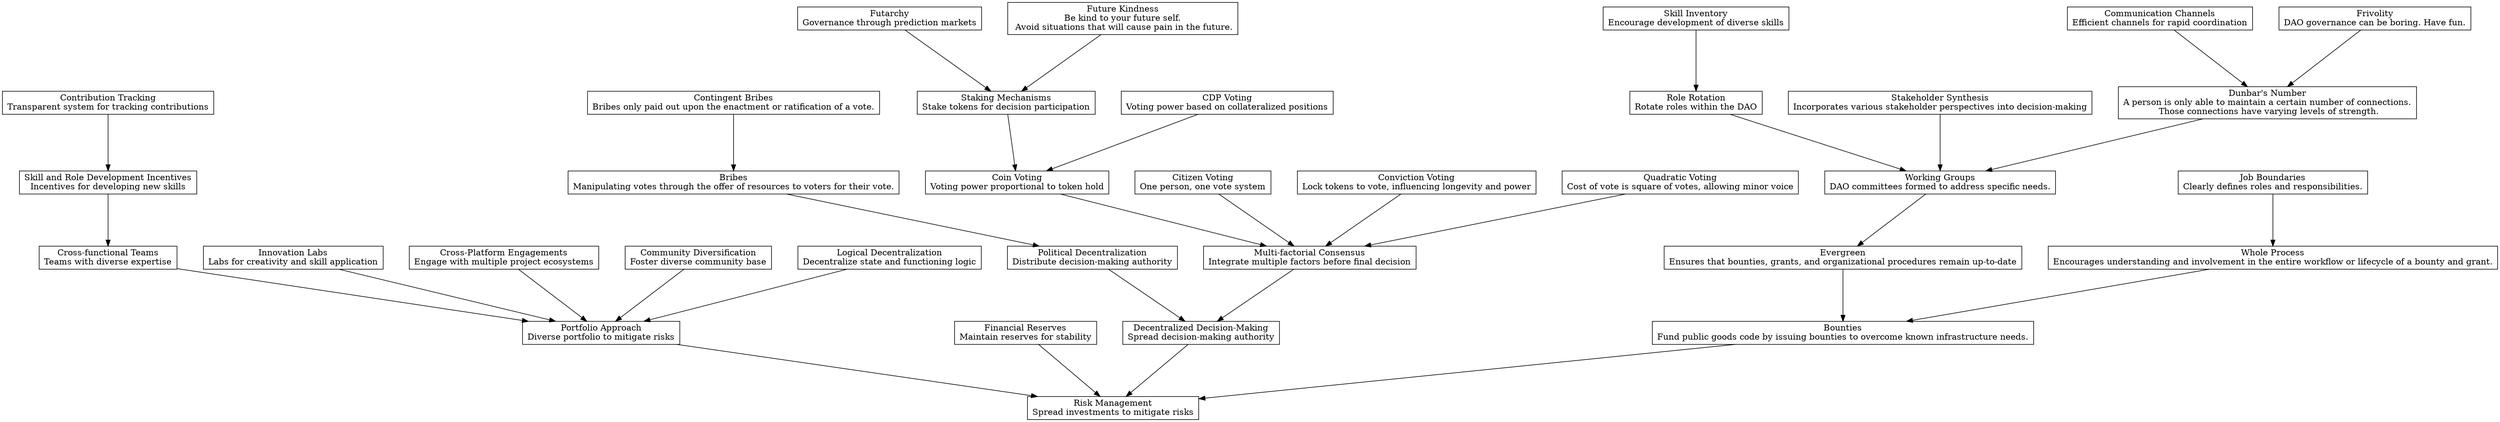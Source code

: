 digraph "" {
	graph [nodesep=0.6,
		rankdir=TB,
		ranksep=1.2
	];
	node [label="\N",
		shape=box
	];
	"Risk Management"	[label="Risk Management\nSpread investments to mitigate risks"];
	"Portfolio Approach"	[label="Portfolio Approach\nDiverse portfolio to mitigate risks"];
	"Portfolio Approach" -> "Risk Management";
	"Financial Reserves"	[label="Financial Reserves\nMaintain reserves for stability"];
	"Financial Reserves" -> "Risk Management";
	"Decentralized Decision-Making"	[label="Decentralized Decision-Making\nSpread decision-making authority"];
	"Decentralized Decision-Making" -> "Risk Management";
	Bounties	[label="Bounties\nFund public goods code by issuing bounties to overcome known infrastructure needs."];
	Bounties -> "Risk Management";
	Evergreen	[label="Evergreen\nEnsures that bounties, grants, and organizational procedures remain up-to-date"];
	Evergreen -> Bounties;
	"Whole Process"	[label="Whole Process\nEncourages understanding and involvement in the entire workflow or lifecycle of a bounty and grant."];
	"Whole Process" -> Bounties;
	"Job Boundaries"	[label="Job Boundaries\nClearly defines roles and responsibilities."];
	"Job Boundaries" -> "Whole Process";
	"Working Groups"	[label="Working Groups\nDAO committees formed to address specific needs."];
	"Working Groups" -> Evergreen;
	"Role Rotation"	[label="Role Rotation\nRotate roles within the DAO"];
	"Role Rotation" -> "Working Groups";
	"Stakeholder Synthesis"	[label="Stakeholder Synthesis\nIncorporates various stakeholder perspectives into decision-making"];
	"Stakeholder Synthesis" -> "Working Groups";
	"Dunbar's Number"	[label="Dunbar's Number\nA person is only able to maintain a certain number of connections.\n Those connections have varying levels of strength."];
	"Dunbar's Number" -> "Working Groups";
	"Communication Channels"	[label="Communication Channels\nEfficient channels for rapid coordination"];
	"Communication Channels" -> "Dunbar's Number";
	Frivolity	[label="Frivolity\nDAO governance can be boring. Have fun.\n"];
	Frivolity -> "Dunbar's Number";
	"Skill Inventory"	[label="Skill Inventory\nEncourage development of diverse skills"];
	"Skill Inventory" -> "Role Rotation";
	"Political Decentralization"	[label="Political Decentralization\nDistribute decision-making authority"];
	"Political Decentralization" -> "Decentralized Decision-Making";
	"Multi-factorial Consensus"	[label="Multi-factorial Consensus\nIntegrate multiple factors before final decision"];
	"Multi-factorial Consensus" -> "Decentralized Decision-Making";
	"Coin Voting"	[label="Coin Voting\nVoting power proportional to token hold"];
	"Coin Voting" -> "Multi-factorial Consensus";
	"Citizen Voting"	[label="Citizen Voting\nOne person, one vote system"];
	"Citizen Voting" -> "Multi-factorial Consensus";
	"Conviction Voting"	[label="Conviction Voting\nLock tokens to vote, influencing longevity and power"];
	"Conviction Voting" -> "Multi-factorial Consensus";
	"Quadratic Voting"	[label="Quadratic Voting\nCost of vote is square of votes, allowing minor voice"];
	"Quadratic Voting" -> "Multi-factorial Consensus";
	"Staking Mechanisms"	[label="Staking Mechanisms\nStake tokens for decision participation"];
	"Staking Mechanisms" -> "Coin Voting";
	"CDP Voting"	[label="CDP Voting\nVoting power based on collateralized positions"];
	"CDP Voting" -> "Coin Voting";
	Futarchy	[label="Futarchy\nGovernance through prediction markets"];
	Futarchy -> "Staking Mechanisms";
	"Future Kindness"	[label="Future Kindness\nBe kind to your future self.\n Avoid situations that will cause pain in the future."];
	"Future Kindness" -> "Staking Mechanisms";
	Bribes	[label="Bribes\nManipulating votes through the offer of resources to voters for their vote."];
	Bribes -> "Political Decentralization";
	"Contingent Bribes"	[label="Contingent Bribes\nBribes only paid out upon the enactment or ratification of a vote."];
	"Contingent Bribes" -> Bribes;
	"Cross-functional Teams"	[label="Cross-functional Teams\nTeams with diverse expertise"];
	"Cross-functional Teams" -> "Portfolio Approach";
	"Innovation Labs"	[label="Innovation Labs\nLabs for creativity and skill application"];
	"Innovation Labs" -> "Portfolio Approach";
	"Cross-Platform Engagements"	[label="Cross-Platform Engagements\nEngage with multiple project ecosystems"];
	"Cross-Platform Engagements" -> "Portfolio Approach";
	"Community Diversification"	[label="Community Diversification\nFoster diverse community base"];
	"Community Diversification" -> "Portfolio Approach";
	"Logical Decentralization"	[label="Logical Decentralization\nDecentralize state and functioning logic"];
	"Logical Decentralization" -> "Portfolio Approach";
	"Skill and Role Development Incentives"	[label="Skill and Role Development Incentives\nIncentives for developing new skills"];
	"Skill and Role Development Incentives" -> "Cross-functional Teams";
	"Contribution Tracking"	[label="Contribution Tracking\nTransparent system for tracking contributions"];
	"Contribution Tracking" -> "Skill and Role Development Incentives";
}
